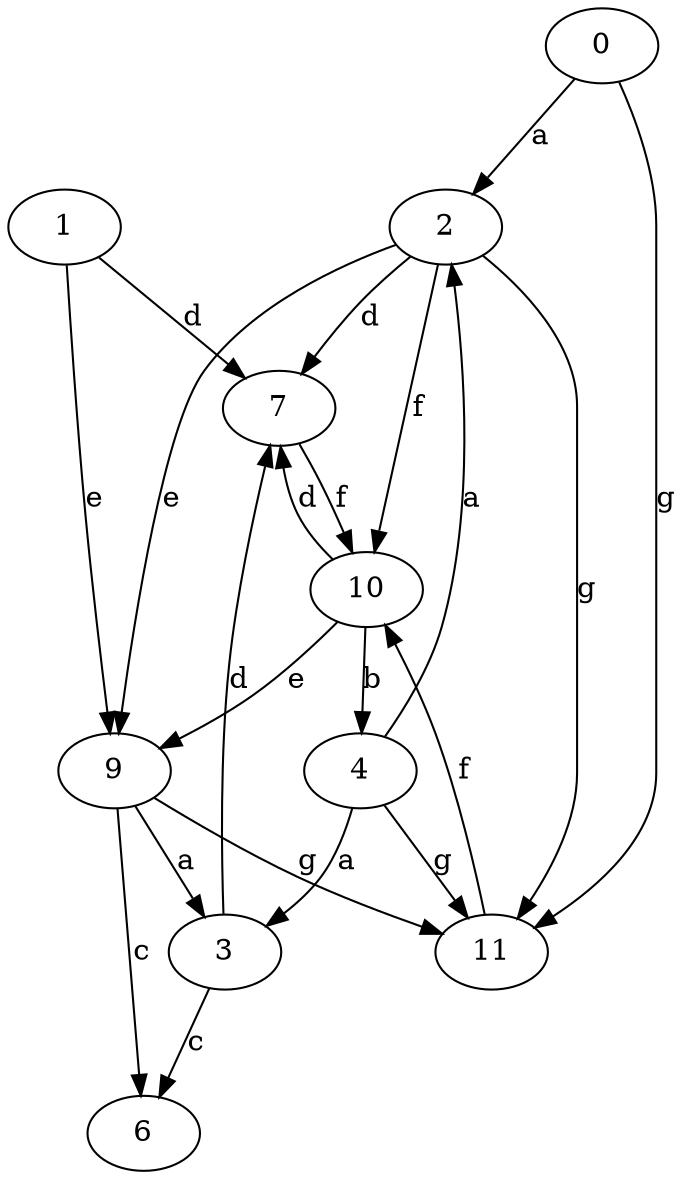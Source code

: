 strict digraph  {
0;
2;
3;
4;
6;
1;
7;
9;
10;
11;
0 -> 2  [label=a];
0 -> 11  [label=g];
2 -> 7  [label=d];
2 -> 9  [label=e];
2 -> 10  [label=f];
2 -> 11  [label=g];
3 -> 6  [label=c];
3 -> 7  [label=d];
4 -> 2  [label=a];
4 -> 3  [label=a];
4 -> 11  [label=g];
1 -> 7  [label=d];
1 -> 9  [label=e];
7 -> 10  [label=f];
9 -> 3  [label=a];
9 -> 6  [label=c];
9 -> 11  [label=g];
10 -> 4  [label=b];
10 -> 7  [label=d];
10 -> 9  [label=e];
11 -> 10  [label=f];
}
